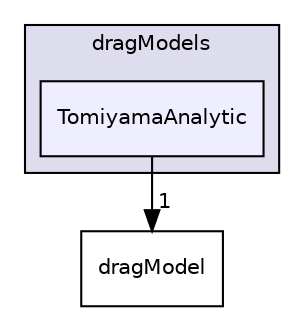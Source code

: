 digraph "TomiyamaAnalytic" {
  bgcolor=transparent;
  compound=true
  node [ fontsize="10", fontname="Helvetica"];
  edge [ labelfontsize="10", labelfontname="Helvetica"];
  subgraph clusterdir_c12715deda8d46eba24a898350c37162 {
    graph [ bgcolor="#ddddee", pencolor="black", label="dragModels" fontname="Helvetica", fontsize="10", URL="dir_c12715deda8d46eba24a898350c37162.html"]
  dir_789fc9c5240ec00476bb700c11eca0a3 [shape=box, label="TomiyamaAnalytic", style="filled", fillcolor="#eeeeff", pencolor="black", URL="dir_789fc9c5240ec00476bb700c11eca0a3.html"];
  }
  dir_c9718ac6a53fe2aa2c810e65c693ba50 [shape=box label="dragModel" URL="dir_c9718ac6a53fe2aa2c810e65c693ba50.html"];
  dir_789fc9c5240ec00476bb700c11eca0a3->dir_c9718ac6a53fe2aa2c810e65c693ba50 [headlabel="1", labeldistance=1.5 headhref="dir_000195_000073.html"];
}
